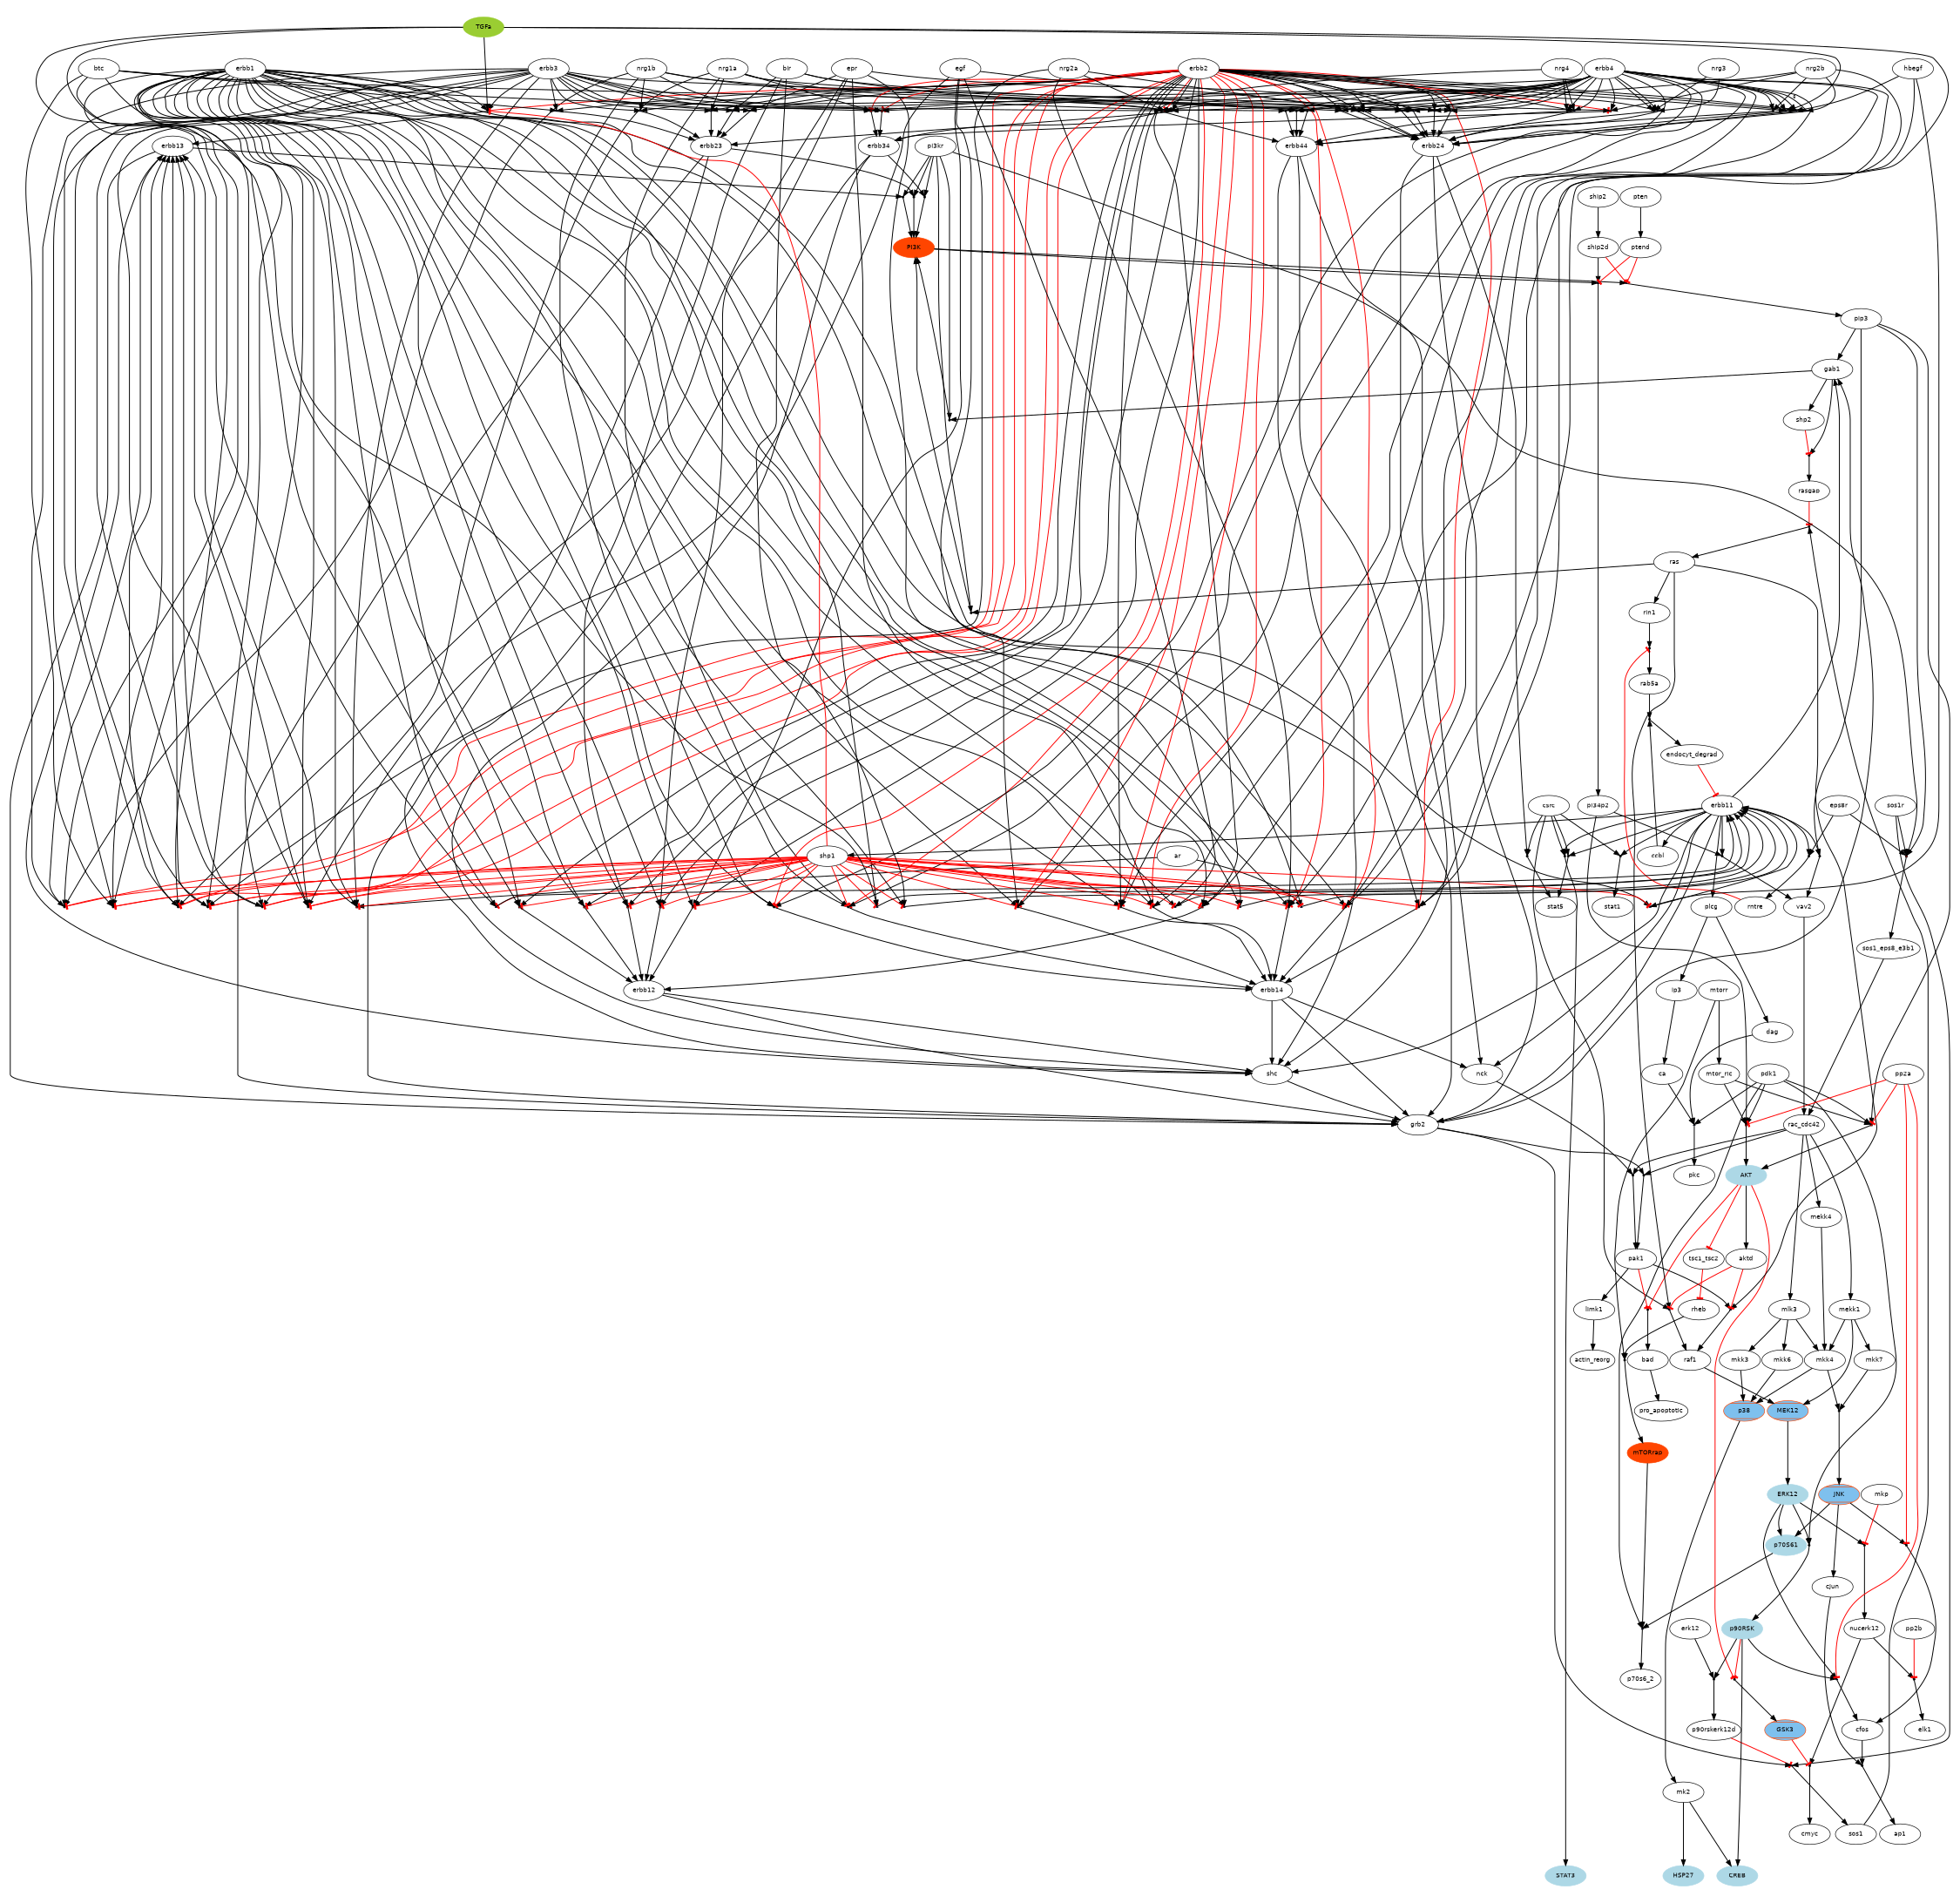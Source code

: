 digraph foo {
	graph [splines=TRUE, size="15,15", bgcolor=white, ratio=fill, pad="0.5,0.5", dpi=72, fontcolor=black, rank=same, rankdir=TB];
	node [label="\N", fontsize=22, fontname=Helvetica, style="filled,bold", shape=circle, fixedsize=TRUE, fillcolor=transparent, color=black, fontcolor=black, height="0.5", width="0.75"];
	edge [headport=center, style=solid, penwidth=1, weight="1.0", arrowsize=2, color=black, dir=none, fontcolor=black, arrowhead=none, arrowtail=none, fontsize=14, labelfontsize=11, minlen=1];
	graph [bb="0 0 6809 6753"];
	subgraph 0 {
		graph [rank=source,
			bb=""];
		TGFa [label=TGFa, style=filled, shape=ellipse, fixedsize=FALSE, fillcolor=olivedrab3, color=olivedrab3, height=1, width=2];
	}
	subgraph 1 {
		graph [rank=sink,
			bb=""];
		CREB [label=CREB, style="filled, bold", shape=ellipse, fixedsize=FALSE, fillcolor=lightblue, color=lightblue, height=1, width=2];
		STAT3 [label=STAT3, style="filled, bold", shape=ellipse, fixedsize=FALSE, fillcolor=lightblue, color=lightblue, height=1, width=2];
		HSP27 [label=HSP27, style="filled, bold", shape=ellipse, fixedsize=FALSE, fillcolor=lightblue, color=lightblue, height=1, width=2];
	}
	erbb44 [label=erbb44, style="filled, bold", shape=ellipse, fixedsize=FALSE, fillcolor=white, height=1, width=2];
	and56 [label="", style="filled, bold", fixedsize=FALSE, fillcolor=black, height="0.1", width="0.1"];
	and90 [label="", style="filled, bold", shape=rectangle, fixedsize=FALSE, fillcolor=red, height="0.1", width="0.1"];
	pip3 [label=pip3, style="filled, bold", shape=ellipse, fixedsize=FALSE, fillcolor=white, height=1, width=2];
	and96 [label="", style="filled, bold", fixedsize=FALSE, fillcolor=black, height="0.1", width="0.1"];
	and38 [label="", style="filled, bold", fixedsize=FALSE, fillcolor=black, height="0.1", width="0.1"];
	and42 [label="", style="filled, bold", shape=triangle, fixedsize=FALSE, fillcolor=blue, height="0.1", width="0.1"];
	nrg1a [label=nrg1a, style="filled, bold", shape=ellipse, fixedsize=FALSE, fillcolor=white, height=1, width=2];
	nrg1b [label=nrg1b, style="filled, bold", shape=ellipse, fixedsize=FALSE, fillcolor=white, height=1, width=2];
	and16 [label="", style="filled, bold", fixedsize=FALSE, fillcolor=black, height="0.1", width="0.1"];
	rasgap [label=rasgap, style="filled, bold", shape=ellipse, fixedsize=FALSE, fillcolor=white, height=1, width=2];
	ar [label=ar, style="filled, bold", shape=ellipse, fixedsize=FALSE, fillcolor=white, height=1, width=2];
	erbb12 [label=erbb12, style="filled, bold", shape=ellipse, fixedsize=FALSE, fillcolor=white, height=1, width=2];
	ship2 [label=ship2, style="filled, bold", shape=ellipse, fixedsize=FALSE, fillcolor=white, height=1, width=2];
	csrc [label=csrc, style="filled, bold", shape=ellipse, fixedsize=FALSE, fillcolor=white, height=1, width=2];
	and65 [label="", style="filled, bold", fixedsize=FALSE, fillcolor=black, height="0.1", width="0.1"];
	erbb2 [label=erbb2, style="filled, bold", shape=ellipse, fixedsize=FALSE, fillcolor=white, height=1, width=2];
	nrg2b [label=nrg2b, style="filled, bold", shape=ellipse, fixedsize=FALSE, fillcolor=white, height=1, width=2];
	erbb13 [label=erbb13, style="filled, bold", shape=ellipse, fixedsize=FALSE, fillcolor=white, height=1, width=2];
	and54 [label="", style="filled, bold", fixedsize=FALSE, fillcolor=black, height="0.1", width="0.1"];
	erbb3 [label=erbb3, style="filled, bold", shape=ellipse, fixedsize=FALSE, fillcolor=white, height=1, width=2];
	and11 [label="", style="filled, bold", shape=triangle, fixedsize=FALSE, fillcolor=blue, height="0.1", width="0.1"];
	epr [label=epr, style="filled, bold", shape=ellipse, fixedsize=FALSE, fillcolor=white, height=1, width=2];
	p90rskerk12d [label=p90rskerk12d, style="filled, bold", shape=ellipse, fixedsize=FALSE, fillcolor=white, height=1, width=2];
	erbb1 [label=erbb1, style="filled, bold", shape=ellipse, fixedsize=FALSE, fillcolor=white, height=1, width=2];
	pi3kr [label=pi3kr, style="filled, bold", shape=ellipse, fixedsize=FALSE, fillcolor=white, height=1, width=2];
	mk2 [label=mk2, style="filled, bold", shape=ellipse, fixedsize=FALSE, fillcolor=white, height=1, width=2];
	and48 [label="", style="filled, bold", shape=rectangle, fixedsize=FALSE, fillcolor=red, height="0.1", width="0.1"];
	and97 [label="", style="filled, bold", fixedsize=FALSE, fillcolor=black, height="0.1", width="0.1"];
	and95 [label="", style="filled, bold", fixedsize=FALSE, fillcolor=black, height="0.1", width="0.1"];
	mtor_ric [label=mtor_ric, style="filled, bold", shape=ellipse, fixedsize=FALSE, fillcolor=white, height=1, width=2];
	p70S61 [label=p70S61, style="filled, bold", shape=ellipse, fixedsize=FALSE, fillcolor=lightblue, color=lightblue, height=1, width=2];
	and55 [label="", style="filled, bold", fixedsize=FALSE, fillcolor=black, height="0.1", width="0.1"];
	AKT [label=AKT, style="filled, bold", shape=ellipse, fixedsize=FALSE, fillcolor=lightblue, color=lightblue, height=1, width=2];
	nucerk12 [label=nucerk12, style="filled, bold", shape=ellipse, fixedsize=FALSE, fillcolor=white, height=1, width=2];
	and15 [label="", style="filled, bold", shape=triangle, fixedsize=FALSE, fillcolor=blue, height="0.1", width="0.1"];
	and44 [label="", style="filled, bold", shape=rectangle, fixedsize=FALSE, fillcolor=red, height="0.1", width="0.1"];
	rac_cdc42 [label=rac_cdc42, style="filled, bold", shape=ellipse, fixedsize=FALSE, fillcolor=white, height=1, width=2];
	egf [label=egf, style="filled, bold", shape=ellipse, fixedsize=FALSE, fillcolor=white, height=1, width=2];
	plcg [label=plcg, style="filled, bold", shape=ellipse, fixedsize=FALSE, fillcolor=white, height=1, width=2];
	and8 [label="", style="filled, bold", shape=triangle, fixedsize=FALSE, fillcolor=blue, height="0.1", width="0.1"];
	and2 [label="", style="filled, bold", shape=triangle, fixedsize=FALSE, fillcolor=blue, height="0.1", width="0.1"];
	and34 [label="", style="filled, bold", fixedsize=FALSE, fillcolor=black, height="0.1", width="0.1"];
	ras [label=ras, style="filled, bold", shape=ellipse, fixedsize=FALSE, fillcolor=white, height=1, width=2];
	sos1_eps8_e3b1 [label=sos1_eps8_e3b1, style="filled, bold", shape=ellipse, fixedsize=FALSE, fillcolor=white, height=1, width=2];
	ship2d [label=ship2d, style="filled, bold", shape=ellipse, fixedsize=FALSE, fillcolor=white, height=1, width=2];
	endocyt_degrad [label=endocyt_degrad, style="filled, bold", shape=ellipse, fixedsize=FALSE, fillcolor=white, height=1, width=2];
	erbb14 [label=erbb14, style="filled, bold", shape=ellipse, fixedsize=FALSE, fillcolor=white, height=1, width=2];
	JNK [label=JNK, style="filled,bold,diagonals", shape=ellipse, fixedsize=FALSE, fillcolor=SkyBlue2, color=orangered, height=1, width=2];
	and66 [label="", style="filled, bold", shape=triangle, fixedsize=FALSE, fillcolor=blue, height="0.1", width="0.1"];
	and60 [label="", style="filled, bold", fixedsize=FALSE, fillcolor=black, height="0.1", width="0.1"];
	nrg2a [label=nrg2a, style="filled, bold", shape=ellipse, fixedsize=FALSE, fillcolor=white, height=1, width=2];
	mTORrap [label=mTORrap, style="filled, bold", shape=ellipse, fixedsize=FALSE, fillcolor=orangered, color=orangered, height=1, width=2];
	erbb4 [label=erbb4, style="filled, bold", shape=ellipse, fixedsize=FALSE, fillcolor=white, height=1, width=2];
	gab1 [label=gab1, style="filled, bold", shape=ellipse, fixedsize=FALSE, fillcolor=white, height=1, width=2];
	erbb11 [label=erbb11, style="filled, bold", shape=ellipse, fixedsize=FALSE, fillcolor=white, height=1, width=2];
	and14 [label="", style="filled, bold", fixedsize=FALSE, fillcolor=black, height="0.1", width="0.1"];
	and18 [label="", style="filled, bold", fixedsize=FALSE, fillcolor=black, height="0.1", width="0.1"];
	and3 [label="", style="filled, bold", shape=rectangle, fixedsize=FALSE, fillcolor=red, height="0.1", width="0.1"];
	pak1 [label=pak1, style="filled, bold", shape=ellipse, fixedsize=FALSE, fillcolor=white, height=1, width=2];
	mtorr [label=mtorr, style="filled, bold", shape=ellipse, fixedsize=FALSE, fillcolor=white, height=1, width=2];
	and29 [label="", style="filled, bold", fixedsize=FALSE, fillcolor=black, height="0.1", width="0.1"];
	rntre [label=rntre, style="filled, bold", shape=ellipse, fixedsize=FALSE, fillcolor=white, height=1, width=2];
	and25 [label="", style="filled, bold", fixedsize=FALSE, fillcolor=black, height="0.1", width="0.1"];
	and39 [label="", style="filled, bold", fixedsize=FALSE, fillcolor=black, height="0.1", width="0.1"];
	shp1 [label=shp1, style="filled, bold", shape=ellipse, fixedsize=FALSE, fillcolor=white, height=1, width=2];
	and76 [label="", style="filled, bold", shape=triangle, fixedsize=FALSE, fillcolor=blue, height="0.1", width="0.1"];
	and32 [label="", style="filled, bold", fixedsize=FALSE, fillcolor=black, height="0.1", width="0.1"];
	and20 [label="", style="filled, bold", fixedsize=FALSE, fillcolor=black, height="0.1", width="0.1"];
	pi34p2 [label=pi34p2, style="filled, bold", shape=ellipse, fixedsize=FALSE, fillcolor=white, height=1, width=2];
	mkk4 [label=mkk4, style="filled, bold", shape=ellipse, fixedsize=FALSE, fillcolor=white, height=1, width=2];
	mekk1 [label=mekk1, style="filled, bold", shape=ellipse, fixedsize=FALSE, fillcolor=white, height=1, width=2];
	btc [label=btc, style="filled, bold", shape=ellipse, fixedsize=FALSE, fillcolor=white, height=1, width=2];
	and75 [label="", style="filled, bold", shape=triangle, fixedsize=FALSE, fillcolor=blue, height="0.1", width="0.1"];
	sos1r [label=sos1r, style="filled, bold", shape=ellipse, fixedsize=FALSE, fillcolor=white, height=1, width=2];
	and59 [label="", style="filled, bold", fixedsize=FALSE, fillcolor=black, height="0.1", width="0.1"];
	nrg4 [label=nrg4, style="filled, bold", shape=ellipse, fixedsize=FALSE, fillcolor=white, height=1, width=2];
	and28 [label="", style="filled, bold", fixedsize=FALSE, fillcolor=black, height="0.1", width="0.1"];
	and79 [label="", style="filled, bold", shape=triangle, fixedsize=FALSE, fillcolor=blue, height="0.1", width="0.1"];
	mekk4 [label=mekk4, style="filled, bold", shape=ellipse, fixedsize=FALSE, fillcolor=white, height=1, width=2];
	limk1 [label=limk1, style="filled, bold", shape=ellipse, fixedsize=FALSE, fillcolor=white, height=1, width=2];
	grb2 [label=grb2, style="filled, bold", shape=ellipse, fixedsize=FALSE, fillcolor=white, height=1, width=2];
	bad [label=bad, style="filled, bold", shape=ellipse, fixedsize=FALSE, fillcolor=white, height=1, width=2];
	and61 [label="", style="filled, bold", fixedsize=FALSE, fillcolor=black, height="0.1", width="0.1"];
	GSK3 [label=GSK3, style="filled,bold,diagonals", shape=ellipse, fixedsize=FALSE, fillcolor=SkyBlue2, color=orangered, height=1, width=2];
	and26 [label="", style="filled, bold", fixedsize=FALSE, fillcolor=black, height="0.1", width="0.1"];
	and70 [label="", style="filled, bold", shape=triangle, fixedsize=FALSE, fillcolor=blue, height="0.1", width="0.1"];
	and85 [label="", style="filled, bold", shape=triangle, fixedsize=FALSE, fillcolor=blue, height="0.1", width="0.1"];
	and50 [label="", style="filled, bold", fixedsize=FALSE, fillcolor=black, height="0.1", width="0.1"];
	and63 [label="", style="filled, bold", fixedsize=FALSE, fillcolor=black, height="0.1", width="0.1"];
	hbegf [label=hbegf, style="filled, bold", shape=ellipse, fixedsize=FALSE, fillcolor=white, height=1, width=2];
	and5 [label="", style="filled, bold", fixedsize=FALSE, fillcolor=black, height="0.1", width="0.1"];
	ERK12 [label=ERK12, style="filled, bold", shape=ellipse, fixedsize=FALSE, fillcolor=lightblue, color=lightblue, height=1, width=2];
	pdk1 [label=pdk1, style="filled, bold", shape=ellipse, fixedsize=FALSE, fillcolor=white, height=1, width=2];
	erbb23 [label=erbb23, style="filled, bold", shape=ellipse, fixedsize=FALSE, fillcolor=white, height=1, width=2];
	and91 [label="", style="filled, bold", fixedsize=FALSE, fillcolor=black, height="0.1", width="0.1"];
	cfos [label=cfos, style="filled, bold", shape=ellipse, fixedsize=FALSE, fillcolor=white, height=1, width=2];
	and37 [label="", style="filled, bold", fixedsize=FALSE, fillcolor=black, height="0.1", width="0.1"];
	eps8r [label=eps8r, style="filled, bold", shape=ellipse, fixedsize=FALSE, fillcolor=white, height=1, width=2];
	and30 [label="", style="filled, bold", fixedsize=FALSE, fillcolor=black, height="0.1", width="0.1"];
	and87 [label="", style="filled, bold", shape=rectangle, fixedsize=FALSE, fillcolor=red, height="0.1", width="0.1"];
	and58 [label="", style="filled, bold", fixedsize=FALSE, fillcolor=black, height="0.1", width="0.1"];
	and24 [label="", style="filled, bold", fixedsize=FALSE, fillcolor=black, height="0.1", width="0.1"];
	p90RSK [label=p90RSK, style="filled, bold", shape=ellipse, fixedsize=FALSE, fillcolor=lightblue, color=lightblue, height=1, width=2];
	and23 [label="", style="filled, bold", fixedsize=FALSE, fillcolor=black, height="0.1", width="0.1"];
	and82 [label="", style="filled, bold", shape=triangle, fixedsize=FALSE, fillcolor=blue, height="0.1", width="0.1"];
	and80 [label="", style="filled, bold", shape=triangle, fixedsize=FALSE, fillcolor=blue, height="0.1", width="0.1"];
	pp2a [label=pp2a, style="filled, bold", shape=ellipse, fixedsize=FALSE, fillcolor=white, height=1, width=2];
	rab5a [label=rab5a, style="filled, bold", shape=ellipse, fixedsize=FALSE, fillcolor=white, height=1, width=2];
	and43 [label="", style="filled, bold", shape=triangle, fixedsize=FALSE, fillcolor=blue, height="0.1", width="0.1"];
	bir [label=bir, style="filled, bold", shape=ellipse, fixedsize=FALSE, fillcolor=white, height=1, width=2];
	nck [label=nck, style="filled, bold", shape=ellipse, fixedsize=FALSE, fillcolor=white, height=1, width=2];
	and52 [label="", style="filled, bold", fixedsize=FALSE, fillcolor=black, height="0.1", width="0.1"];
	and12 [label="", style="filled, bold", shape=rectangle, fixedsize=FALSE, fillcolor=red, height="0.1", width="0.1"];
	and53 [label="", style="filled, bold", fixedsize=FALSE, fillcolor=black, height="0.1", width="0.1"];
	and67 [label="", style="filled, bold", shape=triangle, fixedsize=FALSE, fillcolor=blue, height="0.1", width="0.1"];
	and72 [label="", style="filled, bold", shape=triangle, fixedsize=FALSE, fillcolor=blue, height="0.1", width="0.1"];
	and84 [label="", style="filled, bold", shape=triangle, fixedsize=FALSE, fillcolor=blue, height="0.1", width="0.1"];
	mkk6 [label=mkk6, style="filled, bold", shape=ellipse, fixedsize=FALSE, fillcolor=white, height=1, width=2];
	and4 [label="", style="filled, bold", fixedsize=FALSE, fillcolor=black, height="0.1", width="0.1"];
	and40 [label="", style="filled, bold", fixedsize=FALSE, fillcolor=black, height="0.1", width="0.1"];
	erbb24 [label=erbb24, style="filled, bold", shape=ellipse, fixedsize=FALSE, fillcolor=white, height=1, width=2];
	mkk3 [label=mkk3, style="filled, bold", shape=ellipse, fixedsize=FALSE, fillcolor=white, height=1, width=2];
	erbb34 [label=erbb34, style="filled, bold", shape=ellipse, fixedsize=FALSE, fillcolor=white, height=1, width=2];
	erk12 [label=erk12, style="filled, bold", shape=ellipse, fixedsize=FALSE, fillcolor=white, height=1, width=2];
	nrg3 [label=nrg3, style="filled, bold", shape=ellipse, fixedsize=FALSE, fillcolor=white, height=1, width=2];
	and94 [label="", style="filled, bold", fixedsize=FALSE, fillcolor=black, height="0.1", width="0.1"];
	and6 [label="", style="filled, bold", fixedsize=FALSE, fillcolor=black, height="0.1", width="0.1"];
	and27 [label="", style="filled, bold", shape=triangle, fixedsize=FALSE, fillcolor=blue, height="0.1", width="0.1"];
	rin1 [label=rin1, style="filled, bold", shape=ellipse, fixedsize=FALSE, fillcolor=white, height=1, width=2];
	and73 [label="", style="filled, bold", shape=triangle, fixedsize=FALSE, fillcolor=blue, height="0.1", width="0.1"];
	PI3K [label=PI3K, style="filled, bold", shape=ellipse, fixedsize=FALSE, fillcolor=orangered, color=orangered, height=1, width=2];
	and57 [label="", style="filled, bold", shape=rectangle, fixedsize=FALSE, fillcolor=red, height="0.1", width="0.1"];
	ca [label=ca, style="filled, bold", shape=ellipse, fixedsize=FALSE, fillcolor=white, height=1, width=2];
	shp2 [label=shp2, style="filled, bold", shape=ellipse, fixedsize=FALSE, fillcolor=white, height=1, width=2];
	vav2 [label=vav2, style="filled, bold", shape=ellipse, fixedsize=FALSE, fillcolor=white, height=1, width=2];
	and47 [label="", style="filled, bold", shape=rectangle, fixedsize=FALSE, fillcolor=red, height="0.1", width="0.1"];
	aktd [label=aktd, style="filled, bold", shape=ellipse, fixedsize=FALSE, fillcolor=white, height=1, width=2];
	pp2b [label=pp2b, style="filled, bold", shape=ellipse, fixedsize=FALSE, fillcolor=white, height=1, width=2];
	and49 [label="", style="filled, bold", shape=rectangle, fixedsize=FALSE, fillcolor=red, height="0.1", width="0.1"];
	and51 [label="", style="filled, bold", fixedsize=FALSE, fillcolor=black, height="0.1", width="0.1"];
	and33 [label="", style="filled, bold", fixedsize=FALSE, fillcolor=black, height="0.1", width="0.1"];
	and31 [label="", style="filled, bold", fixedsize=FALSE, fillcolor=black, height="0.1", width="0.1"];
	and92 [label="", style="filled, bold", fixedsize=FALSE, fillcolor=black, height="0.1", width="0.1"];
	and89 [label="", style="filled, bold", shape=rectangle, fixedsize=FALSE, fillcolor=red, height="0.1", width="0.1"];
	and71 [label="", style="filled, bold", shape=triangle, fixedsize=FALSE, fillcolor=blue, height="0.1", width="0.1"];
	and98 [label="", style="filled, bold", shape=triangle, fixedsize=FALSE, fillcolor=blue, height="0.1", width="0.1"];
	and77 [label="", style="filled, bold", shape=triangle, fixedsize=FALSE, fillcolor=blue, height="0.1", width="0.1"];
	ip3 [label=ip3, style="filled, bold", shape=ellipse, fixedsize=FALSE, fillcolor=white, height=1, width=2];
	and68 [label="", style="filled, bold", shape=triangle, fixedsize=FALSE, fillcolor=blue, height="0.1", width="0.1"];
	and7 [label="", style="filled, bold", shape=triangle, fixedsize=FALSE, fillcolor=blue, height="0.1", width="0.1"];
	and17 [label="", style="filled, bold", fixedsize=FALSE, fillcolor=black, height="0.1", width="0.1"];
	and35 [label="", style="filled, bold", fixedsize=FALSE, fillcolor=black, height="0.1", width="0.1"];
	and81 [label="", style="filled, bold", shape=triangle, fixedsize=FALSE, fillcolor=blue, height="0.1", width="0.1"];
	p38 [label=p38, style="filled,bold,diagonals", shape=ellipse, fixedsize=FALSE, fillcolor=SkyBlue2, color=orangered, height=1, width=2];
	mkk7 [label=mkk7, style="filled, bold", shape=ellipse, fixedsize=FALSE, fillcolor=white, height=1, width=2];
	ptend [label=ptend, style="filled, bold", shape=ellipse, fixedsize=FALSE, fillcolor=white, height=1, width=2];
	and64 [label="", style="filled, bold", fixedsize=FALSE, fillcolor=black, height="0.1", width="0.1"];
	and93 [label="", style="filled, bold", fixedsize=FALSE, fillcolor=black, height="0.1", width="0.1"];
	and1 [label="", style="filled, bold", fixedsize=FALSE, fillcolor=black, height="0.1", width="0.1"];
	rheb [label=rheb, style="filled, bold", shape=ellipse, fixedsize=FALSE, fillcolor=white, height=1, width=2];
	mlk3 [label=mlk3, style="filled, bold", shape=ellipse, fixedsize=FALSE, fillcolor=white, height=1, width=2];
	and62 [label="", style="filled, bold", fixedsize=FALSE, fillcolor=black, height="0.1", width="0.1"];
	shc [label=shc, style="filled, bold", shape=ellipse, fixedsize=FALSE, fillcolor=white, height=1, width=2];
	and69 [label="", style="filled, bold", shape=triangle, fixedsize=FALSE, fillcolor=blue, height="0.1", width="0.1"];
	and74 [label="", style="filled, bold", shape=triangle, fixedsize=FALSE, fillcolor=blue, height="0.1", width="0.1"];
	cjun [label=cjun, style="filled, bold", shape=ellipse, fixedsize=FALSE, fillcolor=white, height=1, width=2];
	and41 [label="", style="filled, bold", shape=triangle, fixedsize=FALSE, fillcolor=blue, height="0.1", width="0.1"];
	and13 [label="", style="filled, bold", shape=triangle, fixedsize=FALSE, fillcolor=blue, height="0.1", width="0.1"];
	and46 [label="", style="filled, bold", shape=rectangle, fixedsize=FALSE, fillcolor=red, height="0.1", width="0.1"];
	ccbl [label=ccbl, style="filled, bold", shape=ellipse, fixedsize=FALSE, fillcolor=white, height=1, width=2];
	and22 [label="", style="filled, bold", fixedsize=FALSE, fillcolor=black, height="0.1", width="0.1"];
	and21 [label="", style="filled, bold", fixedsize=FALSE, fillcolor=black, height="0.1", width="0.1"];
	and45 [label="", style="filled, bold", shape=rectangle, fixedsize=FALSE, fillcolor=red, height="0.1", width="0.1"];
	pten [label=pten, style="filled, bold", shape=ellipse, fixedsize=FALSE, fillcolor=white, height=1, width=2];
	mkp [label=mkp, style="filled, bold", shape=ellipse, fixedsize=FALSE, fillcolor=white, height=1, width=2];
	and86 [label="", style="filled, bold", shape=triangle, fixedsize=FALSE, fillcolor=blue, height="0.1", width="0.1"];
	sos1 [label=sos1, style="filled, bold", shape=ellipse, fixedsize=FALSE, fillcolor=white, height=1, width=2];
	and36 [label="", style="filled, bold", fixedsize=FALSE, fillcolor=black, height="0.1", width="0.1"];
	and19 [label="", style="filled, bold", fixedsize=FALSE, fillcolor=black, height="0.1", width="0.1"];
	MEK12 [label=MEK12, style="filled,bold,diagonals", shape=ellipse, fixedsize=FALSE, fillcolor=SkyBlue2, color=orangered, height=1, width=2];
	and10 [label="", style="filled, bold", shape=triangle, fixedsize=FALSE, fillcolor=blue, height="0.1", width="0.1"];
	and83 [label="", style="filled, bold", shape=triangle, fixedsize=FALSE, fillcolor=blue, height="0.1", width="0.1"];
	and88 [label="", style="filled, bold", shape=rectangle, fixedsize=FALSE, fillcolor=red, height="0.1", width="0.1"];
	and9 [label="", style="filled, bold", shape=rectangle, fixedsize=FALSE, fillcolor=red, height="0.1", width="0.1"];
	and78 [label="", style="filled, bold", shape=triangle, fixedsize=FALSE, fillcolor=blue, height="0.1", width="0.1"];
	tsc1_tsc2 [label=tsc1_tsc2, style="filled, bold", shape=ellipse, fixedsize=FALSE, fillcolor=white, height=1, width=2];
	raf1 [label=raf1, style="filled, bold", shape=ellipse, fixedsize=FALSE, fillcolor=white, height=1, width=2];
	dag [label=dag, style="filled, bold", shape=ellipse, fixedsize=FALSE, fillcolor=white, height=1, width=2];
	elk1 [label=elk1, style="filled, bold", shape=ellipse, fixedsize=FALSE, fillcolor=white, height=1, width=2];
	p70s6_2 [label=p70s6_2, style="filled, bold", shape=ellipse, fixedsize=FALSE, fillcolor=white, height=1, width=2];
	actin_reorg [label=actin_reorg, style="filled, bold", shape=ellipse, fixedsize=FALSE, fillcolor=white, height=1, width=2];
	pro_apoptotic [label=pro_apoptotic, style="filled, bold", shape=ellipse, fixedsize=FALSE, fillcolor=white, height=1, width=2];
	ap1 [label=ap1, style="filled, bold", shape=ellipse, fixedsize=FALSE, fillcolor=white, height=1, width=2];
	stat5 [label=stat5, style="filled, bold", shape=ellipse, fixedsize=FALSE, fillcolor=white, height=1, width=2];
	cmyc [label=cmyc, style="filled, bold", shape=ellipse, fixedsize=FALSE, fillcolor=white, height=1, width=2];
	stat1 [label=stat1, style="filled, bold", shape=ellipse, fixedsize=FALSE, fillcolor=white, height=1, width=2];
	pkc [label=pkc, style="filled, bold", shape=ellipse, fixedsize=FALSE, fillcolor=white, height=1, width=2];
	erbb44 -> nck:center [penwidth=3, weight=1, dir=forward, arrowhead=normal];
	erbb44 -> grb2:center [penwidth=3, weight=1, dir=forward, arrowhead=normal];
	erbb44 -> shc:center [penwidth=3, weight=1, dir=forward, arrowhead=normal];
	and56 -> erbb13:center [penwidth=3, weight=1, dir=forward, arrowhead=normal];
	and90 -> erbb34:center [penwidth=3, weight=1, dir=forward, arrowhead=normal];
	pip3 -> gab1:center [penwidth=3, weight=1, dir=forward, arrowhead=normal];
	pip3 -> and9:center [penwidth=3, weight=1, dir=forward, arrowhead=normal];
	pip3 -> and3:center [penwidth=3, weight=1, dir=forward, arrowhead=normal];
	pip3 -> and39:center [penwidth=3, weight=1, dir=forward, arrowhead=normal];
	and96 -> erbb44:center [penwidth=3, weight=1, dir=forward, arrowhead=normal];
	and38 -> endocyt_degrad:center [penwidth=3, weight=1, dir=forward, arrowhead=normal];
	and42 -> erbb11:center [penwidth=3, weight=1, dir=forward, arrowhead=normal];
	nrg1a -> and88:center [penwidth=3, weight=1, dir=forward, arrowhead=normal];
	nrg1a -> and81:center [penwidth=3, weight=1, dir=forward, arrowhead=normal];
	nrg1a -> and53:center [penwidth=3, weight=1, dir=forward, arrowhead=normal];
	nrg1a -> and73:center [penwidth=3, weight=1, dir=forward, arrowhead=normal];
	nrg1a -> and93:center [penwidth=3, weight=1, dir=forward, arrowhead=normal];
	nrg1a -> and60:center [penwidth=3, weight=1, dir=forward, arrowhead=normal];
	nrg1b -> and74:center [penwidth=3, weight=1, dir=forward, arrowhead=normal];
	nrg1b -> and82:center [penwidth=3, weight=1, dir=forward, arrowhead=normal];
	nrg1b -> and89:center [penwidth=3, weight=1, dir=forward, arrowhead=normal];
	nrg1b -> and94:center [penwidth=3, weight=1, dir=forward, arrowhead=normal];
	nrg1b -> and54:center [penwidth=3, weight=1, dir=forward, arrowhead=normal];
	nrg1b -> and61:center [penwidth=3, weight=1, dir=forward, arrowhead=normal];
	and16 -> elk1:center [penwidth=3, weight=1, dir=forward, arrowhead=normal];
	rasgap -> and1:center [penwidth=3, weight=1, color=red, dir=forward, arrowhead=tee];
	ar -> and41:center [penwidth=3, weight=1, dir=forward, arrowhead=normal];
	ar -> and57:center [penwidth=3, weight=1, dir=forward, arrowhead=normal];
	erbb12 -> shc:center [penwidth=3, weight=1, dir=forward, arrowhead=normal];
	erbb12 -> grb2:center [penwidth=3, weight=1, dir=forward, arrowhead=normal];
	ship2 -> ship2d:center [penwidth=3, weight=1, dir=forward, arrowhead=normal];
	csrc -> and8:center [penwidth=3, weight=1, dir=forward, arrowhead=normal];
	csrc -> and34:center [penwidth=3, weight=1, dir=forward, arrowhead=normal];
	csrc -> and35:center [penwidth=3, weight=1, dir=forward, arrowhead=normal];
	csrc -> and30:center [penwidth=3, weight=1, dir=forward, arrowhead=normal];
	csrc -> and33:center [penwidth=3, weight=1, dir=forward, arrowhead=normal];
	and65 -> erbb14:center [penwidth=3, weight=1, dir=forward, arrowhead=normal];
	erbb2 -> and64:center [penwidth=3, weight=1, color=red, dir=forward, arrowhead=tee];
	erbb2 -> and65:center [penwidth=3, weight=1, color=red, dir=forward, arrowhead=tee];
	erbb2 -> and60:center [penwidth=3, weight=1, color=red, dir=forward, arrowhead=tee];
	erbb2 -> and61:center [penwidth=3, weight=1, color=red, dir=forward, arrowhead=tee];
	erbb2 -> and62:center [penwidth=3, weight=1, color=red, dir=forward, arrowhead=tee];
	erbb2 -> and63:center [penwidth=3, weight=1, color=red, dir=forward, arrowhead=tee];
	erbb2 -> and90:center [penwidth=3, weight=1, color=red, dir=forward, arrowhead=tee];
	erbb2 -> and76:center [penwidth=3, weight=1, dir=forward, arrowhead=normal];
	erbb2 -> and75:center [penwidth=3, weight=1, dir=forward, arrowhead=normal];
	erbb2 -> and74:center [penwidth=3, weight=1, dir=forward, arrowhead=normal];
	erbb2 -> and73:center [penwidth=3, weight=1, dir=forward, arrowhead=normal];
	erbb2 -> and72:center [penwidth=3, weight=1, dir=forward, arrowhead=normal];
	erbb2 -> and71:center [penwidth=3, weight=1, dir=forward, arrowhead=normal];
	erbb2 -> and70:center [penwidth=3, weight=1, dir=forward, arrowhead=normal];
	erbb2 -> and78:center [penwidth=3, weight=1, dir=forward, arrowhead=normal];
	erbb2 -> and98:center [penwidth=3, weight=1, dir=forward, arrowhead=normal];
	erbb2 -> and79:center [penwidth=3, weight=1, dir=forward, arrowhead=normal];
	erbb2 -> and87:center [penwidth=3, weight=1, color=red, dir=forward, arrowhead=tee];
	erbb2 -> and86:center [penwidth=3, weight=1, dir=forward, arrowhead=normal];
	erbb2 -> and84:center [penwidth=3, weight=1, dir=forward, arrowhead=normal];
	erbb2 -> and85:center [penwidth=3, weight=1, dir=forward, arrowhead=normal];
	erbb2 -> and82:center [penwidth=3, weight=1, dir=forward, arrowhead=normal];
	erbb2 -> and83:center [penwidth=3, weight=1, dir=forward, arrowhead=normal];
	erbb2 -> and80:center [penwidth=3, weight=1, dir=forward, arrowhead=normal];
	erbb2 -> and81:center [penwidth=3, weight=1, dir=forward, arrowhead=normal];
	erbb2 -> and77:center [penwidth=3, weight=1, dir=forward, arrowhead=normal];
	erbb2 -> and89:center [penwidth=3, weight=1, color=red, dir=forward, arrowhead=tee];
	erbb2 -> and88:center [penwidth=3, weight=1, color=red, dir=forward, arrowhead=tee];
	erbb2 -> and51:center [penwidth=3, weight=1, color=red, dir=forward, arrowhead=tee];
	erbb2 -> and50:center [penwidth=3, weight=1, color=red, dir=forward, arrowhead=tee];
	erbb2 -> and53:center [penwidth=3, weight=1, color=red, dir=forward, arrowhead=tee];
	erbb2 -> and52:center [penwidth=3, weight=1, color=red, dir=forward, arrowhead=tee];
	erbb2 -> and55:center [penwidth=3, weight=1, color=red, dir=forward, arrowhead=tee];
	erbb2 -> and54:center [penwidth=3, weight=1, color=red, dir=forward, arrowhead=tee];
	erbb2 -> and56:center [penwidth=3, weight=1, color=red, dir=forward, arrowhead=tee];
	erbb2 -> and59:center [penwidth=3, weight=1, color=red, dir=forward, arrowhead=tee];
	erbb2 -> and58:center [penwidth=3, weight=1, color=red, dir=forward, arrowhead=tee];
	erbb2 -> and48:center [penwidth=3, weight=1, dir=forward, arrowhead=normal];
	erbb2 -> and49:center [penwidth=3, weight=1, dir=forward, arrowhead=normal];
	erbb2 -> and46:center [penwidth=3, weight=1, dir=forward, arrowhead=normal];
	erbb2 -> and47:center [penwidth=3, weight=1, dir=forward, arrowhead=normal];
	erbb2 -> and44:center [penwidth=3, weight=1, dir=forward, arrowhead=normal];
	erbb2 -> and45:center [penwidth=3, weight=1, dir=forward, arrowhead=normal];
	nrg2b -> and84:center [penwidth=3, weight=1, dir=forward, arrowhead=normal];
	nrg2b -> and75:center [penwidth=3, weight=1, dir=forward, arrowhead=normal];
	nrg2b -> and90:center [penwidth=3, weight=1, dir=forward, arrowhead=normal];
	nrg2b -> and95:center [penwidth=3, weight=1, dir=forward, arrowhead=normal];
	nrg2b -> and65:center [penwidth=3, weight=1, dir=forward, arrowhead=normal];
	erbb13 -> and32:center [penwidth=3, weight=1, dir=forward, arrowhead=normal];
	erbb13 -> grb2:center [penwidth=3, weight=1, dir=forward, arrowhead=normal];
	erbb13 -> shc:center [penwidth=3, weight=1, dir=forward, arrowhead=normal];
	and54 -> erbb13:center [penwidth=3, weight=1, dir=forward, arrowhead=normal];
	erbb3 -> and90:center [penwidth=3, weight=1, dir=forward, arrowhead=normal];
	erbb3 -> and72:center [penwidth=3, weight=1, dir=forward, arrowhead=normal];
	erbb3 -> and70:center [penwidth=3, weight=1, dir=forward, arrowhead=normal];
	erbb3 -> and71:center [penwidth=3, weight=1, dir=forward, arrowhead=normal];
	erbb3 -> and74:center [penwidth=3, weight=1, dir=forward, arrowhead=normal];
	erbb3 -> and75:center [penwidth=3, weight=1, dir=forward, arrowhead=normal];
	erbb3 -> and53:center [penwidth=3, weight=1, dir=forward, arrowhead=normal];
	erbb3 -> and87:center [penwidth=3, weight=1, dir=forward, arrowhead=normal];
	erbb3 -> and89:center [penwidth=3, weight=1, dir=forward, arrowhead=normal];
	erbb3 -> and88:center [penwidth=3, weight=1, dir=forward, arrowhead=normal];
	erbb3 -> and73:center [penwidth=3, weight=1, dir=forward, arrowhead=normal];
	erbb3 -> and50:center [penwidth=3, weight=1, dir=forward, arrowhead=normal];
	erbb3 -> and51:center [penwidth=3, weight=1, dir=forward, arrowhead=normal];
	erbb3 -> and52:center [penwidth=3, weight=1, dir=forward, arrowhead=normal];
	erbb3 -> and54:center [penwidth=3, weight=1, dir=forward, arrowhead=normal];
	erbb3 -> and55:center [penwidth=3, weight=1, dir=forward, arrowhead=normal];
	erbb3 -> and56:center [penwidth=3, weight=1, dir=forward, arrowhead=normal];
	erbb3 -> and57:center [penwidth=3, weight=1, dir=forward, arrowhead=normal];
	and11 -> pip3:center [penwidth=3, weight=1, dir=forward, arrowhead=normal];
	epr -> and47:center [penwidth=3, weight=1, dir=forward, arrowhead=normal];
	epr -> and79:center [penwidth=3, weight=1, dir=forward, arrowhead=normal];
	epr -> and72:center [penwidth=3, weight=1, dir=forward, arrowhead=normal];
	epr -> and67:center [penwidth=3, weight=1, dir=forward, arrowhead=normal];
	epr -> and51:center [penwidth=3, weight=1, dir=forward, arrowhead=normal];
	epr -> and58:center [penwidth=3, weight=1, dir=forward, arrowhead=normal];
	p90rskerk12d -> and2:center [penwidth=3, weight=1, color=red, dir=forward, arrowhead=tee];
	erbb1 -> and45:center [penwidth=3, weight=1, dir=forward, arrowhead=normal];
	erbb1 -> and44:center [penwidth=3, weight=1, dir=forward, arrowhead=normal];
	erbb1 -> and47:center [penwidth=3, weight=1, dir=forward, arrowhead=normal];
	erbb1 -> and41:center [penwidth=3, weight=1, dir=forward, arrowhead=normal];
	erbb1 -> and43:center [penwidth=3, weight=1, dir=forward, arrowhead=normal];
	erbb1 -> and42:center [penwidth=3, weight=1, dir=forward, arrowhead=normal];
	erbb1 -> and49:center [penwidth=3, weight=1, dir=forward, arrowhead=normal];
	erbb1 -> and48:center [penwidth=3, weight=1, dir=forward, arrowhead=normal];
	erbb1 -> and46:center [penwidth=3, weight=1, dir=forward, arrowhead=normal];
	erbb1 -> and56:center [penwidth=3, weight=1, dir=forward, arrowhead=normal];
	erbb1 -> and57:center [penwidth=3, weight=1, dir=forward, arrowhead=normal];
	erbb1 -> and54:center [penwidth=3, weight=1, dir=forward, arrowhead=normal];
	erbb1 -> and55:center [penwidth=3, weight=1, dir=forward, arrowhead=normal];
	erbb1 -> and52:center [penwidth=3, weight=1, dir=forward, arrowhead=normal];
	erbb1 -> and53:center [penwidth=3, weight=1, dir=forward, arrowhead=normal];
	erbb1 -> and50:center [penwidth=3, weight=1, dir=forward, arrowhead=normal];
	erbb1 -> and51:center [penwidth=3, weight=1, dir=forward, arrowhead=normal];
	erbb1 -> and58:center [penwidth=3, weight=1, dir=forward, arrowhead=normal];
	erbb1 -> and59:center [penwidth=3, weight=1, dir=forward, arrowhead=normal];
	erbb1 -> and63:center [penwidth=3, weight=1, dir=forward, arrowhead=normal];
	erbb1 -> and62:center [penwidth=3, weight=1, dir=forward, arrowhead=normal];
	erbb1 -> and61:center [penwidth=3, weight=1, dir=forward, arrowhead=normal];
	erbb1 -> and60:center [penwidth=3, weight=1, dir=forward, arrowhead=normal];
	erbb1 -> and67:center [penwidth=3, weight=1, dir=forward, arrowhead=normal];
	erbb1 -> and66:center [penwidth=3, weight=1, dir=forward, arrowhead=normal];
	erbb1 -> and65:center [penwidth=3, weight=1, dir=forward, arrowhead=normal];
	erbb1 -> and64:center [penwidth=3, weight=1, dir=forward, arrowhead=normal];
	erbb1 -> and69:center [penwidth=3, weight=1, dir=forward, arrowhead=normal];
	erbb1 -> and68:center [penwidth=3, weight=1, dir=forward, arrowhead=normal];
	pi3kr -> and29:center [penwidth=3, weight=1, dir=forward, arrowhead=normal];
	pi3kr -> and24:center [penwidth=3, weight=1, dir=forward, arrowhead=normal];
	pi3kr -> and3:center [penwidth=3, weight=1, dir=forward, arrowhead=normal];
	pi3kr -> and6:center [penwidth=3, weight=1, dir=forward, arrowhead=normal];
	pi3kr -> and31:center [penwidth=3, weight=1, dir=forward, arrowhead=normal];
	pi3kr -> and32:center [penwidth=3, weight=1, dir=forward, arrowhead=normal];
	mk2 -> CREB:center [penwidth=3, weight=1, dir=forward, arrowhead=normal];
	mk2 -> HSP27:center [penwidth=3, weight=1, dir=forward, arrowhead=normal];
	and48 -> erbb12:center [penwidth=3, weight=1, dir=forward, arrowhead=normal];
	and97 -> erbb44:center [penwidth=3, weight=1, dir=forward, arrowhead=normal];
	and95 -> erbb44:center [penwidth=3, weight=1, dir=forward, arrowhead=normal];
	mtor_ric -> and12:center [penwidth=3, weight=1, dir=forward, arrowhead=normal];
	mtor_ric -> and9:center [penwidth=3, weight=1, dir=forward, arrowhead=normal];
	p70S61 -> and15:center [penwidth=3, weight=1, dir=forward, arrowhead=normal];
	and55 -> erbb13:center [penwidth=3, weight=1, dir=forward, arrowhead=normal];
	AKT -> tsc1_tsc2:center [penwidth=3, weight=1, color=red, dir=forward, arrowhead=tee];
	AKT -> aktd:center [penwidth=3, weight=1, dir=forward, arrowhead=normal];
	AKT -> and18:center [penwidth=3, weight=1, color=red, dir=forward, arrowhead=tee];
	AKT -> and19:center [penwidth=3, weight=1, color=red, dir=forward, arrowhead=tee];
	nucerk12 -> and17:center [penwidth=3, weight=1, dir=forward, arrowhead=normal];
	nucerk12 -> and16:center [penwidth=3, weight=1, dir=forward, arrowhead=normal];
	and15 -> p70s6_2:center [penwidth=3, weight=1, dir=forward, arrowhead=normal];
	and44 -> erbb12:center [penwidth=3, weight=1, dir=forward, arrowhead=normal];
	rac_cdc42 -> and23:center [penwidth=3, weight=1, dir=forward, arrowhead=normal];
	rac_cdc42 -> mekk4:center [penwidth=3, weight=1, dir=forward, arrowhead=normal];
	rac_cdc42 -> mekk1:center [penwidth=3, weight=1, dir=forward, arrowhead=normal];
	rac_cdc42 -> mlk3:center [penwidth=3, weight=1, dir=forward, arrowhead=normal];
	rac_cdc42 -> and20:center [penwidth=3, weight=1, dir=forward, arrowhead=normal];
	egf -> and59:center [penwidth=3, weight=1, dir=forward, arrowhead=normal];
	egf -> and52:center [penwidth=3, weight=1, dir=forward, arrowhead=normal];
	egf -> and66:center [penwidth=3, weight=1, dir=forward, arrowhead=normal];
	egf -> and78:center [penwidth=3, weight=1, dir=forward, arrowhead=normal];
	egf -> and46:center [penwidth=3, weight=1, dir=forward, arrowhead=normal];
	plcg -> dag:center [penwidth=3, weight=1, dir=forward, arrowhead=normal];
	plcg -> ip3:center [penwidth=3, weight=1, dir=forward, arrowhead=normal];
	and8 -> raf1:center [penwidth=3, weight=1, dir=forward, arrowhead=normal];
	and2 -> sos1:center [penwidth=3, weight=1, dir=forward, arrowhead=normal];
	and34 -> STAT3:center [penwidth=3, weight=1, dir=forward, arrowhead=normal];
	ras -> and6:center [penwidth=3, weight=1, dir=forward, arrowhead=normal];
	ras -> and7:center [penwidth=3, weight=1, dir=forward, arrowhead=normal];
	ras -> and8:center [penwidth=3, weight=1, dir=forward, arrowhead=normal];
	ras -> rin1:center [penwidth=3, weight=1, dir=forward, arrowhead=normal];
	sos1_eps8_e3b1 -> rac_cdc42:center [penwidth=3, weight=1, dir=forward, arrowhead=normal];
	ship2d -> and10:center [penwidth=3, weight=1, dir=forward, arrowhead=normal];
	ship2d -> and11:center [penwidth=3, weight=1, color=red, dir=forward, arrowhead=tee];
	endocyt_degrad -> erbb11:center [penwidth=3, weight=1, color=red, dir=forward, arrowhead=tee];
	erbb14 -> nck:center [penwidth=3, weight=1, dir=forward, arrowhead=normal];
	erbb14 -> grb2:center [penwidth=3, weight=1, dir=forward, arrowhead=normal];
	erbb14 -> shc:center [penwidth=3, weight=1, dir=forward, arrowhead=normal];
	JNK -> cjun:center [penwidth=3, weight=1, dir=forward, arrowhead=normal];
	JNK -> and22:center [penwidth=3, weight=1, dir=forward, arrowhead=normal];
	JNK -> p70S61:center [penwidth=3, weight=1, dir=forward, arrowhead=normal];
	and66 -> erbb11:center [penwidth=3, weight=1, dir=forward, arrowhead=normal];
	and60 -> erbb14:center [penwidth=3, weight=1, dir=forward, arrowhead=normal];
	nrg2a -> and55:center [penwidth=3, weight=1, dir=forward, arrowhead=normal];
	nrg2a -> and62:center [penwidth=3, weight=1, dir=forward, arrowhead=normal];
	nrg2a -> and83:center [penwidth=3, weight=1, dir=forward, arrowhead=normal];
	nrg2a -> and87:center [penwidth=3, weight=1, dir=forward, arrowhead=normal];
	mTORrap -> and15:center [penwidth=3, weight=1, dir=forward, arrowhead=normal];
	erbb4 -> and59:center [penwidth=3, weight=1, dir=forward, arrowhead=normal];
	erbb4 -> and58:center [penwidth=3, weight=1, dir=forward, arrowhead=normal];
	erbb4 -> and64:center [penwidth=3, weight=1, dir=forward, arrowhead=normal];
	erbb4 -> and97:center [penwidth=3, weight=1, dir=forward, arrowhead=normal];
	erbb4 -> and96:center [penwidth=3, weight=1, dir=forward, arrowhead=normal];
	erbb4 -> and95:center [penwidth=3, weight=1, dir=forward, arrowhead=normal];
	erbb4 -> and92:center [penwidth=3, weight=1, dir=forward, arrowhead=normal];
	erbb4 -> and91:center [penwidth=3, weight=1, dir=forward, arrowhead=normal];
	erbb4 -> and90:center [penwidth=3, weight=1, dir=forward, arrowhead=normal];
	erbb4 -> and98:center [penwidth=3, weight=1, dir=forward, arrowhead=normal];
	erbb4 -> and79:center [penwidth=3, weight=1, dir=forward, arrowhead=normal];
	erbb4 -> and78:center [penwidth=3, weight=1, dir=forward, arrowhead=normal];
	erbb4 -> and77:center [penwidth=3, weight=1, dir=forward, arrowhead=normal];
	erbb4 -> and76:center [penwidth=3, weight=1, dir=forward, arrowhead=normal];
	erbb4 -> and94:center [penwidth=3, weight=1, dir=forward, arrowhead=normal];
	erbb4 -> and93:center [penwidth=3, weight=1, dir=forward, arrowhead=normal];
	erbb4 -> and80:center [penwidth=3, weight=1, dir=forward, arrowhead=normal];
	erbb4 -> and81:center [penwidth=3, weight=1, dir=forward, arrowhead=normal];
	erbb4 -> and82:center [penwidth=3, weight=1, dir=forward, arrowhead=normal];
	erbb4 -> and83:center [penwidth=3, weight=1, dir=forward, arrowhead=normal];
	erbb4 -> and84:center [penwidth=3, weight=1, color=3, dir=forward, label=3, arrowhead=3];
	erbb4 -> and85:center [penwidth=3, weight=1, dir=forward, arrowhead=normal];
	erbb4 -> and86:center [penwidth=3, weight=1, dir=forward, arrowhead=normal];
	erbb4 -> and87:center [penwidth=3, weight=1, dir=forward, arrowhead=normal];
	erbb4 -> and88:center [penwidth=3, weight=1, dir=forward, arrowhead=normal];
	erbb4 -> and89:center [penwidth=3, weight=1, dir=forward, arrowhead=normal];
	erbb4 -> and65:center [penwidth=3, weight=1, dir=forward, arrowhead=normal];
	erbb4 -> and62:center [penwidth=3, weight=1, dir=forward, arrowhead=normal];
	erbb4 -> and63:center [penwidth=3, weight=1, dir=forward, arrowhead=normal];
	erbb4 -> and60:center [penwidth=3, weight=1, dir=forward, arrowhead=normal];
	erbb4 -> and61:center [penwidth=3, weight=1, dir=forward, arrowhead=normal];
	gab1 -> and25:center [penwidth=3, weight=1, dir=forward, arrowhead=normal];
	gab1 -> and24:center [penwidth=3, weight=1, dir=forward, arrowhead=normal];
	gab1 -> shp2:center [penwidth=3, weight=1, dir=forward, arrowhead=normal];
	erbb11 -> shc:center [penwidth=3, weight=1, dir=forward, arrowhead=normal];
	erbb11 -> and33:center [penwidth=3, weight=1, dir=forward, arrowhead=normal];
	erbb11 -> and34:center [penwidth=3, weight=1, dir=forward, arrowhead=normal];
	erbb11 -> and35:center [penwidth=3, weight=1, dir=forward, arrowhead=normal];
	erbb11 -> and39:center [penwidth=3, weight=1, dir=forward, arrowhead=normal];
	erbb11 -> and36:center [penwidth=3, weight=1, dir=forward, arrowhead=normal];
	erbb11 -> shp1:center [penwidth=3, weight=1, dir=forward, arrowhead=normal];
	erbb11 -> plcg:center [penwidth=3, weight=1, dir=forward, arrowhead=normal];
	erbb11 -> gab1:center [penwidth=3, weight=1, dir=forward, arrowhead=normal];
	erbb11 -> ccbl:center [penwidth=3, weight=1, dir=forward, arrowhead=normal];
	erbb11 -> grb2:center [penwidth=3, weight=1, dir=forward, arrowhead=normal];
	erbb11 -> nck:center [penwidth=3, weight=1, dir=forward, arrowhead=normal];
	erbb11 -> and40:center [penwidth=3, weight=1, dir=forward, arrowhead=normal];
	and14 -> p90rskerk12d:center [penwidth=3, weight=1, dir=forward, arrowhead=normal];
	and18 -> bad:center [penwidth=3, weight=1, dir=forward, arrowhead=normal];
	and3 -> sos1_eps8_e3b1:center [penwidth=3, weight=1, dir=forward, arrowhead=normal];
	pak1 -> and7:center [penwidth=3, weight=1, dir=forward, arrowhead=normal];
	pak1 -> and18:center [penwidth=3, weight=1, color=red, dir=forward, arrowhead=tee];
	pak1 -> limk1:center [penwidth=3, weight=1, dir=forward, arrowhead=normal];
	mtorr -> and5:center [penwidth=3, weight=1, dir=forward, arrowhead=normal];
	mtorr -> mtor_ric:center [penwidth=3, weight=1, dir=forward, arrowhead=normal];
	and29 -> PI3K:center [penwidth=3, weight=1, dir=forward, arrowhead=normal];
	rntre -> and4:center [penwidth=3, weight=1, color=red, dir=forward, arrowhead=tee];
	and25 -> rasgap:center [penwidth=3, weight=1, dir=forward, arrowhead=normal];
	and39 -> vav2:center [penwidth=3, weight=1, dir=forward, arrowhead=normal];
	TGFa -> and56:center [penwidth=3, weight=1, dir=forward, arrowhead=normal];
	TGFa -> and98:center [penwidth=3, weight=1, dir=forward, arrowhead=normal];
	TGFa -> and64:center [penwidth=3, weight=1, dir=forward, arrowhead=normal];
	TGFa -> and69:center [penwidth=3, weight=1, dir=forward, arrowhead=normal];
	TGFa -> and49:center [penwidth=3, weight=1, dir=forward, arrowhead=normal];
	shp1 -> and68:center [penwidth=3, weight=1, color=red, dir=forward, arrowhead=tee];
	shp1 -> and69:center [penwidth=3, weight=1, color=red, dir=forward, arrowhead=tee];
	shp1 -> and60:center [penwidth=3, weight=1, color=red, dir=forward, arrowhead=tee];
	shp1 -> and61:center [penwidth=3, weight=1, color=red, dir=forward, arrowhead=tee];
	shp1 -> and62:center [penwidth=3, weight=1, color=red, dir=forward, arrowhead=tee];
	shp1 -> and63:center [penwidth=3, weight=1, color=red, dir=forward, arrowhead=tee];
	shp1 -> and64:center [penwidth=3, weight=1, color=red, dir=forward, arrowhead=tee];
	shp1 -> and65:center [penwidth=3, weight=1, color=red, dir=forward, arrowhead=tee];
	shp1 -> and66:center [penwidth=3, weight=1, color=red, dir=forward, arrowhead=tee];
	shp1 -> and67:center [penwidth=3, weight=1, color=red, dir=forward, arrowhead=tee];
	shp1 -> and51:center [penwidth=3, weight=1, color=red, dir=forward, arrowhead=tee];
	shp1 -> and53:center [penwidth=3, weight=1, color=red, dir=forward, arrowhead=tee];
	shp1 -> and52:center [penwidth=3, weight=1, color=red, dir=forward, arrowhead=tee];
	shp1 -> and55:center [penwidth=3, weight=1, color=red, dir=forward, arrowhead=tee];
	shp1 -> and54:center [penwidth=3, weight=1, color=red, dir=forward, arrowhead=tee];
	shp1 -> and57:center [penwidth=3, weight=1, color=red, dir=forward, arrowhead=tee];
	shp1 -> and56:center [penwidth=3, weight=1, color=red, dir=forward, arrowhead=tee];
	shp1 -> and59:center [penwidth=3, weight=1, color=red, dir=forward, arrowhead=tee];
	shp1 -> and58:center [penwidth=3, weight=1, color=red, dir=forward, arrowhead=tee];
	shp1 -> and50:center [penwidth=3, weight=1, color=red, dir=forward, arrowhead=tee];
	shp1 -> and42:center [penwidth=3, weight=1, color=red, dir=forward, arrowhead=tee];
	shp1 -> and43:center [penwidth=3, weight=1, color=red, dir=forward, arrowhead=tee];
	shp1 -> and41:center [penwidth=3, weight=1, color=red, dir=forward, arrowhead=tee];
	shp1 -> and46:center [penwidth=3, weight=1, color=red, dir=forward, arrowhead=tee];
	shp1 -> and47:center [penwidth=3, weight=1, color=red, dir=forward, arrowhead=tee];
	shp1 -> and44:center [penwidth=3, weight=1, color=red, dir=forward, arrowhead=tee];
	shp1 -> and45:center [penwidth=3, weight=1, color=red, dir=forward, arrowhead=tee];
	shp1 -> and48:center [penwidth=3, weight=1, color=red, dir=forward, arrowhead=tee];
	shp1 -> and49:center [penwidth=3, weight=1, color=red, dir=forward, arrowhead=tee];
	and76 -> erbb24:center [penwidth=3, weight=1, dir=forward, arrowhead=normal];
	and32 -> PI3K:center [penwidth=3, weight=1, dir=forward, arrowhead=normal];
	and20 -> pak1:center [penwidth=3, weight=1, dir=forward, arrowhead=normal];
	pi34p2 -> and12:center [penwidth=3, weight=1, dir=forward, arrowhead=normal];
	pi34p2 -> and40:center [penwidth=3, weight=1, dir=forward, arrowhead=normal];
	mkk4 -> and21:center [penwidth=3, weight=1, dir=forward, arrowhead=normal];
	mkk4 -> p38:center [penwidth=3, weight=1, dir=forward, arrowhead=normal];
	mekk1 -> MEK12:center [penwidth=3, weight=1, dir=forward, arrowhead=normal];
	mekk1 -> mkk4:center [penwidth=3, weight=1, dir=forward, arrowhead=normal];
	mekk1 -> mkk7:center [penwidth=3, weight=1, dir=forward, arrowhead=normal];
	btc -> and71:center [penwidth=3, weight=1, dir=forward, arrowhead=normal];
	btc -> and77:center [penwidth=3, weight=1, dir=forward, arrowhead=normal];
	btc -> and92:center [penwidth=3, weight=1, dir=forward, arrowhead=normal];
	btc -> and50:center [penwidth=3, weight=1, dir=forward, arrowhead=normal];
	btc -> and45:center [penwidth=3, weight=1, dir=forward, arrowhead=normal];
	btc -> and43:center [penwidth=3, weight=1, dir=forward, arrowhead=normal];
	and75 -> erbb23:center [penwidth=3, weight=1, dir=forward, arrowhead=normal];
	sos1r -> and2:center [penwidth=3, weight=1, dir=forward, arrowhead=normal];
	sos1r -> and3:center [penwidth=3, weight=1, dir=forward, arrowhead=normal];
	and59 -> erbb14:center [penwidth=3, weight=1, dir=forward, arrowhead=normal];
	nrg4 -> and63:center [penwidth=3, weight=1, dir=forward, arrowhead=normal];
	nrg4 -> and86:center [penwidth=3, weight=1, dir=forward, arrowhead=normal];
	nrg4 -> and97:center [penwidth=3, weight=1, dir=forward, arrowhead=normal];
	and28 -> nucerk12:center [penwidth=3, weight=1, dir=forward, arrowhead=normal];
	and79 -> erbb24:center [penwidth=3, weight=1, dir=forward, arrowhead=normal];
	mekk4 -> mkk4:center [penwidth=3, weight=1, dir=forward, arrowhead=normal];
	limk1 -> actin_reorg:center [penwidth=3, weight=1, dir=forward, arrowhead=normal];
	grb2 -> and23:center [penwidth=3, weight=1, dir=forward, arrowhead=normal];
	grb2 -> gab1:center [penwidth=3, weight=1, dir=forward, arrowhead=normal];
	grb2 -> and2:center [penwidth=3, weight=1, dir=forward, arrowhead=normal];
	bad -> pro_apoptotic:center [penwidth=3, weight=1, dir=forward, arrowhead=normal];
	and61 -> erbb14:center [penwidth=3, weight=1, dir=forward, arrowhead=normal];
	GSK3 -> and17:center [penwidth=3, weight=1, color=red, dir=forward, arrowhead=tee];
	and26 -> p90RSK:center [penwidth=3, weight=1, dir=forward, arrowhead=normal];
	and70 -> erbb23:center [penwidth=3, weight=1, dir=forward, arrowhead=normal];
	and85 -> erbb24:center [penwidth=3, weight=1, dir=forward, arrowhead=normal];
	and50 -> erbb13:center [penwidth=3, weight=1, dir=forward, arrowhead=normal];
	and63 -> erbb14:center [penwidth=3, weight=1, dir=forward, arrowhead=normal];
	hbegf -> and48:center [penwidth=3, weight=1, dir=forward, arrowhead=normal];
	hbegf -> and80:center [penwidth=3, weight=1, dir=forward, arrowhead=normal];
	hbegf -> and68:center [penwidth=3, weight=1, dir=forward, arrowhead=normal];
	and5 -> mTORrap:center [penwidth=3, weight=1, dir=forward, arrowhead=normal];
	ERK12 -> p70S61:center [penwidth=3, weight=1, dir=forward, arrowhead=normal];
	ERK12 -> and26:center [penwidth=3, weight=1, dir=forward, arrowhead=normal];
	ERK12 -> and27:center [penwidth=3, weight=1, dir=forward, arrowhead=normal];
	ERK12 -> and28:center [penwidth=3, weight=1, dir=forward, arrowhead=normal];
	pdk1 -> and9:center [penwidth=3, weight=1, dir=forward, arrowhead=normal];
	pdk1 -> and26:center [penwidth=3, weight=1, dir=forward, arrowhead=normal];
	pdk1 -> and15:center [penwidth=3, weight=1, dir=forward, arrowhead=normal];
	pdk1 -> and13:center [penwidth=3, weight=1, dir=forward, arrowhead=normal];
	pdk1 -> and12:center [penwidth=3, weight=1, dir=forward, arrowhead=normal];
	erbb23 -> and31:center [penwidth=3, weight=1, dir=forward, arrowhead=normal];
	erbb23 -> grb2:center [penwidth=3, weight=1, dir=forward, arrowhead=normal];
	erbb23 -> shc:center [penwidth=3, weight=1, dir=forward, arrowhead=normal];
	and91 -> erbb44:center [penwidth=3, weight=1, dir=forward, arrowhead=normal];
	cfos -> and37:center [penwidth=3, weight=1, dir=forward, arrowhead=normal];
	and37 -> ap1:center [penwidth=3, weight=1, dir=forward, arrowhead=normal];
	eps8r -> and36:center [penwidth=3, weight=1, dir=forward, arrowhead=normal];
	eps8r -> and3:center [penwidth=3, weight=1, dir=forward, arrowhead=normal];
	and30 -> stat5:center [penwidth=3, weight=1, dir=forward, arrowhead=normal];
	and87 -> erbb34:center [penwidth=3, weight=1, dir=forward, arrowhead=normal];
	and58 -> erbb14:center [penwidth=3, weight=1, dir=forward, arrowhead=normal];
	and24 -> PI3K:center [penwidth=3, weight=1, dir=forward, arrowhead=normal];
	p90RSK -> CREB:center [penwidth=3, weight=1, dir=forward, arrowhead=normal];
	p90RSK -> and27:center [penwidth=3, weight=1, dir=forward, arrowhead=normal];
	p90RSK -> and19:center [penwidth=3, weight=1, color=red, dir=forward, arrowhead=tee];
	p90RSK -> and14:center [penwidth=3, weight=1, dir=forward, arrowhead=normal];
	and23 -> pak1:center [penwidth=3, weight=1, dir=forward, arrowhead=normal];
	and82 -> erbb24:center [penwidth=3, weight=1, dir=forward, arrowhead=normal];
	and80 -> erbb24:center [penwidth=3, weight=1, dir=forward, arrowhead=normal];
	pp2a -> and9:center [penwidth=3, weight=1, color=red, dir=forward, arrowhead=tee];
	pp2a -> and12:center [penwidth=3, weight=1, color=red, dir=forward, arrowhead=tee];
	pp2a -> and22:center [penwidth=3, weight=1, color=red, dir=forward, arrowhead=tee];
	pp2a -> and27:center [penwidth=3, weight=1, color=red, dir=forward, arrowhead=tee];
	rab5a -> and38:center [penwidth=3, weight=1, dir=forward, arrowhead=normal];
	and43 -> erbb11:center [penwidth=3, weight=1, dir=forward, arrowhead=normal];
	bir -> and44:center [penwidth=3, weight=1, dir=forward, arrowhead=normal];
	bir -> and42:center [penwidth=3, weight=1, dir=forward, arrowhead=normal];
	bir -> and76:center [penwidth=3, weight=1, dir=forward, arrowhead=normal];
	bir -> and91:center [penwidth=3, weight=1, dir=forward, arrowhead=normal];
	bir -> and70:center [penwidth=3, weight=1, dir=forward, arrowhead=normal];
	nck -> and20:center [penwidth=3, weight=1, dir=forward, arrowhead=normal];
	and52 -> erbb13:center [penwidth=3, weight=1, dir=forward, arrowhead=normal];
	and12 -> AKT:center [penwidth=3, weight=1, dir=forward, arrowhead=normal];
	and53 -> erbb13:center [penwidth=3, weight=1, dir=forward, arrowhead=normal];
	and67 -> erbb11:center [penwidth=3, weight=1, dir=forward, arrowhead=normal];
	and72 -> erbb23:center [penwidth=3, weight=1, dir=forward, arrowhead=normal];
	and84 -> erbb24:center [penwidth=3, weight=1, dir=forward, arrowhead=normal];
	mkk6 -> p38:center [penwidth=3, weight=1, dir=forward, arrowhead=normal];
	and4 -> rab5a:center [penwidth=3, weight=1, dir=forward, arrowhead=normal];
	and40 -> vav2:center [penwidth=3, weight=1, dir=forward, arrowhead=normal];
	erbb24 -> and30:center [penwidth=3, weight=1, dir=forward, arrowhead=normal];
	erbb24 -> grb2:center [penwidth=3, weight=1, dir=forward, arrowhead=normal];
	erbb24 -> shc:center [penwidth=3, weight=1, dir=forward, arrowhead=normal];
	mkk3 -> p38:center [penwidth=3, weight=1, dir=forward, arrowhead=normal];
	erbb34 -> grb2:center [penwidth=3, weight=1, dir=forward, arrowhead=normal];
	erbb34 -> shc:center [penwidth=3, weight=1, dir=forward, arrowhead=normal];
	erbb34 -> and29:center [penwidth=3, weight=1, dir=forward, arrowhead=normal];
	erk12 -> and14:center [penwidth=3, weight=1, dir=forward, arrowhead=normal];
	nrg3 -> and85:center [penwidth=3, weight=1, dir=forward, arrowhead=normal];
	nrg3 -> and96:center [penwidth=3, weight=1, dir=forward, arrowhead=normal];
	and94 -> erbb44:center [penwidth=3, weight=1, dir=forward, arrowhead=normal];
	and6 -> PI3K:center [penwidth=3, weight=1, dir=forward, arrowhead=normal];
	and27 -> cfos:center [penwidth=3, weight=1, dir=forward, arrowhead=normal];
	rin1 -> and4:center [penwidth=3, weight=1, dir=forward, arrowhead=normal];
	and73 -> erbb23:center [penwidth=3, weight=1, dir=forward, arrowhead=normal];
	PI3K -> and10:center [penwidth=3, weight=1, dir=forward, arrowhead=normal];
	PI3K -> and11:center [penwidth=3, weight=1, dir=forward, arrowhead=normal];
	and57 -> erbb13:center [penwidth=3, weight=1, dir=forward, arrowhead=normal];
	ca -> and13:center [penwidth=3, weight=1, dir=forward, arrowhead=normal];
	shp2 -> and25:center [penwidth=3, weight=1, color=red, dir=forward, arrowhead=tee];
	vav2 -> rac_cdc42:center [penwidth=3, weight=1, dir=forward, arrowhead=normal];
	and47 -> erbb12:center [penwidth=3, weight=1, dir=forward, arrowhead=normal];
	aktd -> and7:center [penwidth=3, weight=1, color=red, dir=forward, arrowhead=tee];
	aktd -> and8:center [penwidth=3, weight=1, color=red, dir=forward, arrowhead=tee];
	pp2b -> and16:center [penwidth=3, weight=1, color=red, dir=forward, arrowhead=tee];
	and49 -> erbb12:center [penwidth=3, weight=1, dir=forward, arrowhead=normal];
	and51 -> erbb13:center [penwidth=3, weight=1, dir=forward, arrowhead=normal];
	and33 -> stat5:center [penwidth=3, weight=1, dir=forward, arrowhead=normal];
	and31 -> PI3K:center [penwidth=3, weight=1, dir=forward, arrowhead=normal];
	and92 -> erbb44:center [penwidth=3, weight=1, dir=forward, arrowhead=normal];
	and89 -> erbb34:center [penwidth=3, weight=1, dir=forward, arrowhead=normal];
	and71 -> erbb23:center [penwidth=3, weight=1, dir=forward, arrowhead=normal];
	and98 -> erbb24:center [penwidth=3, weight=1, dir=forward, arrowhead=normal];
	and77 -> erbb24:center [penwidth=3, weight=1, dir=forward, arrowhead=normal];
	ip3 -> ca:center [penwidth=3, weight=1, dir=forward, arrowhead=normal];
	and68 -> erbb11:center [penwidth=3, weight=1, dir=forward, arrowhead=normal];
	and7 -> raf1:center [penwidth=3, weight=1, dir=forward, arrowhead=normal];
	and17 -> cmyc:center [penwidth=3, weight=1, dir=forward, arrowhead=normal];
	and35 -> stat1:center [penwidth=3, weight=1, dir=forward, arrowhead=normal];
	and81 -> erbb24:center [penwidth=3, weight=1, dir=forward, arrowhead=normal];
	p38 -> mk2:center [penwidth=3, weight=1, dir=forward, arrowhead=normal];
	mkk7 -> and21:center [penwidth=3, weight=1, dir=forward, arrowhead=normal];
	ptend -> and11:center [penwidth=3, weight=1, color=red, dir=forward, arrowhead=tee];
	ptend -> and10:center [penwidth=3, weight=1, color=red, dir=forward, arrowhead=tee];
	and64 -> erbb14:center [penwidth=3, weight=1, dir=forward, arrowhead=normal];
	and93 -> erbb44:center [penwidth=3, weight=1, dir=forward, arrowhead=normal];
	and1 -> ras:center [penwidth=3, weight=1, dir=forward, arrowhead=normal];
	rheb -> and5:center [penwidth=3, weight=1, dir=forward, arrowhead=normal];
	mlk3 -> mkk6:center [penwidth=3, weight=1, dir=forward, arrowhead=normal];
	mlk3 -> mkk4:center [penwidth=3, weight=1, dir=forward, arrowhead=normal];
	mlk3 -> mkk3:center [penwidth=3, weight=1, dir=forward, arrowhead=normal];
	and62 -> erbb14:center [penwidth=3, weight=1, dir=forward, arrowhead=normal];
	shc -> grb2:center [penwidth=3, weight=1, dir=forward, arrowhead=normal];
	and69 -> erbb11:center [penwidth=3, weight=1, dir=forward, arrowhead=normal];
	and74 -> erbb23:center [penwidth=3, weight=1, dir=forward, arrowhead=normal];
	cjun -> and37:center [penwidth=3, weight=1, dir=forward, arrowhead=normal];
	and41 -> erbb11:center [penwidth=3, weight=1, dir=forward, arrowhead=normal];
	and13 -> pkc:center [penwidth=3, weight=1, dir=forward, arrowhead=normal];
	and46 -> erbb12:center [penwidth=3, weight=1, dir=forward, arrowhead=normal];
	ccbl -> and38:center [penwidth=3, weight=1, dir=forward, arrowhead=normal];
	and22 -> cfos:center [penwidth=3, weight=1, dir=forward, arrowhead=normal];
	and21 -> JNK:center [penwidth=3, weight=1, dir=forward, arrowhead=normal];
	and45 -> erbb12:center [penwidth=3, weight=1, dir=forward, arrowhead=normal];
	pten -> ptend:center [penwidth=3, weight=1, dir=forward, arrowhead=normal];
	mkp -> and28:center [penwidth=3, weight=1, color=red, dir=forward, arrowhead=tee];
	and86 -> erbb24:center [penwidth=3, weight=1, dir=forward, arrowhead=normal];
	sos1 -> and1:center [penwidth=3, weight=1, dir=forward, arrowhead=normal];
	and36 -> rntre:center [penwidth=3, weight=1, dir=forward, arrowhead=normal];
	and19 -> GSK3:center [penwidth=3, weight=1, dir=forward, arrowhead=normal];
	MEK12 -> ERK12:center [penwidth=3, weight=1, dir=forward, arrowhead=normal];
	and10 -> pi34p2:center [penwidth=3, weight=1, dir=forward, arrowhead=normal];
	and83 -> erbb24:center [penwidth=3, weight=1, dir=forward, arrowhead=normal];
	and88 -> erbb34:center [penwidth=3, weight=1, dir=forward, arrowhead=normal];
	and9 -> AKT:center [penwidth=3, weight=1, dir=forward, arrowhead=normal];
	and78 -> erbb24:center [penwidth=3, weight=1, dir=forward, arrowhead=normal];
	tsc1_tsc2 -> rheb:center [penwidth=3, weight=1, color=red, dir=forward, arrowhead=tee];
	raf1 -> MEK12:center [penwidth=3, weight=1, dir=forward, arrowhead=normal];
	dag -> and13:center [penwidth=3, weight=1, dir=forward, arrowhead=normal];
}

